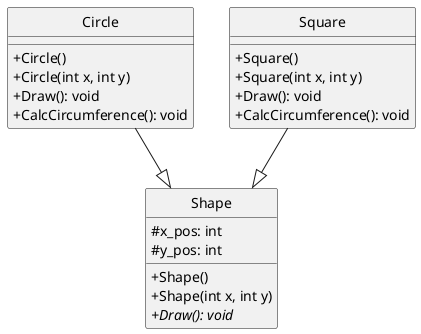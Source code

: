 @startuml
hide circle
skinparam classAttributeIconSize 0

class Shape{
 # x_pos: int
 # y_pos: int
 + Shape()
 + Shape(int x, int y)
 + {abstract} Draw(): void
}

class Circle{
 + Circle()
 + Circle(int x, int y)
 + Draw(): void
 + CalcCircumference(): void
}

class Square{
 + Square()
 + Square(int x, int y)
 + Draw(): void
 + CalcCircumference(): void
}

Circle --|> Shape
Square --|> Shape
@enduml
